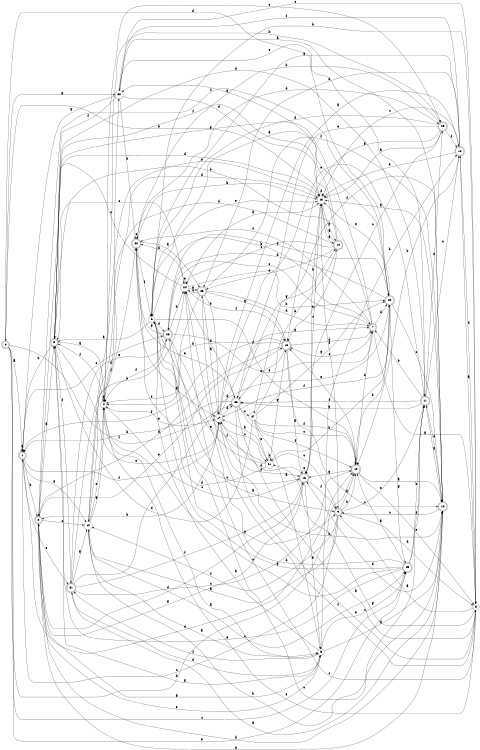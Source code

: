 digraph n26_8 {
__start0 [label="" shape="none"];

rankdir=LR;
size="8,5";

s0 [style="rounded,filled", color="black", fillcolor="white" shape="doublecircle", label="0"];
s1 [style="rounded,filled", color="black", fillcolor="white" shape="doublecircle", label="1"];
s2 [style="rounded,filled", color="black", fillcolor="white" shape="doublecircle", label="2"];
s3 [style="rounded,filled", color="black", fillcolor="white" shape="doublecircle", label="3"];
s4 [style="filled", color="black", fillcolor="white" shape="circle", label="4"];
s5 [style="filled", color="black", fillcolor="white" shape="circle", label="5"];
s6 [style="filled", color="black", fillcolor="white" shape="circle", label="6"];
s7 [style="rounded,filled", color="black", fillcolor="white" shape="doublecircle", label="7"];
s8 [style="filled", color="black", fillcolor="white" shape="circle", label="8"];
s9 [style="rounded,filled", color="black", fillcolor="white" shape="doublecircle", label="9"];
s10 [style="filled", color="black", fillcolor="white" shape="circle", label="10"];
s11 [style="rounded,filled", color="black", fillcolor="white" shape="doublecircle", label="11"];
s12 [style="rounded,filled", color="black", fillcolor="white" shape="doublecircle", label="12"];
s13 [style="filled", color="black", fillcolor="white" shape="circle", label="13"];
s14 [style="rounded,filled", color="black", fillcolor="white" shape="doublecircle", label="14"];
s15 [style="rounded,filled", color="black", fillcolor="white" shape="doublecircle", label="15"];
s16 [style="rounded,filled", color="black", fillcolor="white" shape="doublecircle", label="16"];
s17 [style="filled", color="black", fillcolor="white" shape="circle", label="17"];
s18 [style="rounded,filled", color="black", fillcolor="white" shape="doublecircle", label="18"];
s19 [style="rounded,filled", color="black", fillcolor="white" shape="doublecircle", label="19"];
s20 [style="rounded,filled", color="black", fillcolor="white" shape="doublecircle", label="20"];
s21 [style="filled", color="black", fillcolor="white" shape="circle", label="21"];
s22 [style="rounded,filled", color="black", fillcolor="white" shape="doublecircle", label="22"];
s23 [style="rounded,filled", color="black", fillcolor="white" shape="doublecircle", label="23"];
s24 [style="filled", color="black", fillcolor="white" shape="circle", label="24"];
s25 [style="rounded,filled", color="black", fillcolor="white" shape="doublecircle", label="25"];
s26 [style="rounded,filled", color="black", fillcolor="white" shape="doublecircle", label="26"];
s27 [style="filled", color="black", fillcolor="white" shape="circle", label="27"];
s28 [style="rounded,filled", color="black", fillcolor="white" shape="doublecircle", label="28"];
s29 [style="rounded,filled", color="black", fillcolor="white" shape="doublecircle", label="29"];
s30 [style="filled", color="black", fillcolor="white" shape="circle", label="30"];
s31 [style="rounded,filled", color="black", fillcolor="white" shape="doublecircle", label="31"];
s0 -> s1 [label="a"];
s0 -> s19 [label="b"];
s0 -> s29 [label="c"];
s0 -> s20 [label="d"];
s0 -> s29 [label="e"];
s0 -> s26 [label="f"];
s0 -> s30 [label="g"];
s1 -> s1 [label="a"];
s1 -> s2 [label="b"];
s1 -> s28 [label="c"];
s1 -> s19 [label="d"];
s1 -> s31 [label="e"];
s1 -> s17 [label="f"];
s1 -> s10 [label="g"];
s2 -> s3 [label="a"];
s2 -> s12 [label="b"];
s2 -> s10 [label="c"];
s2 -> s16 [label="d"];
s2 -> s15 [label="e"];
s2 -> s20 [label="f"];
s2 -> s5 [label="g"];
s3 -> s4 [label="a"];
s3 -> s1 [label="b"];
s3 -> s24 [label="c"];
s3 -> s13 [label="d"];
s3 -> s17 [label="e"];
s3 -> s31 [label="f"];
s3 -> s5 [label="g"];
s4 -> s5 [label="a"];
s4 -> s25 [label="b"];
s4 -> s25 [label="c"];
s4 -> s30 [label="d"];
s4 -> s17 [label="e"];
s4 -> s3 [label="f"];
s4 -> s4 [label="g"];
s5 -> s6 [label="a"];
s5 -> s18 [label="b"];
s5 -> s29 [label="c"];
s5 -> s31 [label="d"];
s5 -> s2 [label="e"];
s5 -> s31 [label="f"];
s5 -> s12 [label="g"];
s6 -> s3 [label="a"];
s6 -> s7 [label="b"];
s6 -> s16 [label="c"];
s6 -> s28 [label="d"];
s6 -> s13 [label="e"];
s6 -> s19 [label="f"];
s6 -> s9 [label="g"];
s7 -> s8 [label="a"];
s7 -> s3 [label="b"];
s7 -> s28 [label="c"];
s7 -> s20 [label="d"];
s7 -> s15 [label="e"];
s7 -> s22 [label="f"];
s7 -> s3 [label="g"];
s8 -> s9 [label="a"];
s8 -> s6 [label="b"];
s8 -> s24 [label="c"];
s8 -> s18 [label="d"];
s8 -> s4 [label="e"];
s8 -> s23 [label="f"];
s8 -> s21 [label="g"];
s9 -> s10 [label="a"];
s9 -> s19 [label="b"];
s9 -> s1 [label="c"];
s9 -> s8 [label="d"];
s9 -> s11 [label="e"];
s9 -> s10 [label="f"];
s9 -> s19 [label="g"];
s10 -> s5 [label="a"];
s10 -> s11 [label="b"];
s10 -> s29 [label="c"];
s10 -> s13 [label="d"];
s10 -> s4 [label="e"];
s10 -> s22 [label="f"];
s10 -> s4 [label="g"];
s11 -> s12 [label="a"];
s11 -> s7 [label="b"];
s11 -> s18 [label="c"];
s11 -> s3 [label="d"];
s11 -> s25 [label="e"];
s11 -> s26 [label="f"];
s11 -> s26 [label="g"];
s12 -> s13 [label="a"];
s12 -> s17 [label="b"];
s12 -> s9 [label="c"];
s12 -> s16 [label="d"];
s12 -> s11 [label="e"];
s12 -> s27 [label="f"];
s12 -> s2 [label="g"];
s13 -> s14 [label="a"];
s13 -> s0 [label="b"];
s13 -> s16 [label="c"];
s13 -> s13 [label="d"];
s13 -> s10 [label="e"];
s13 -> s9 [label="f"];
s13 -> s14 [label="g"];
s14 -> s13 [label="a"];
s14 -> s15 [label="b"];
s14 -> s24 [label="c"];
s14 -> s4 [label="d"];
s14 -> s23 [label="e"];
s14 -> s3 [label="f"];
s14 -> s30 [label="g"];
s15 -> s16 [label="a"];
s15 -> s4 [label="b"];
s15 -> s12 [label="c"];
s15 -> s7 [label="d"];
s15 -> s26 [label="e"];
s15 -> s1 [label="f"];
s15 -> s2 [label="g"];
s16 -> s5 [label="a"];
s16 -> s13 [label="b"];
s16 -> s4 [label="c"];
s16 -> s17 [label="d"];
s16 -> s16 [label="e"];
s16 -> s9 [label="f"];
s16 -> s2 [label="g"];
s17 -> s18 [label="a"];
s17 -> s2 [label="b"];
s17 -> s21 [label="c"];
s17 -> s26 [label="d"];
s17 -> s11 [label="e"];
s17 -> s16 [label="f"];
s17 -> s7 [label="g"];
s18 -> s8 [label="a"];
s18 -> s19 [label="b"];
s18 -> s13 [label="c"];
s18 -> s23 [label="d"];
s18 -> s13 [label="e"];
s18 -> s30 [label="f"];
s18 -> s6 [label="g"];
s19 -> s12 [label="a"];
s19 -> s20 [label="b"];
s19 -> s8 [label="c"];
s19 -> s7 [label="d"];
s19 -> s15 [label="e"];
s19 -> s19 [label="f"];
s19 -> s16 [label="g"];
s20 -> s6 [label="a"];
s20 -> s21 [label="b"];
s20 -> s12 [label="c"];
s20 -> s28 [label="d"];
s20 -> s13 [label="e"];
s20 -> s17 [label="f"];
s20 -> s29 [label="g"];
s21 -> s17 [label="a"];
s21 -> s21 [label="b"];
s21 -> s9 [label="c"];
s21 -> s22 [label="d"];
s21 -> s6 [label="e"];
s21 -> s24 [label="f"];
s21 -> s15 [label="g"];
s22 -> s23 [label="a"];
s22 -> s13 [label="b"];
s22 -> s22 [label="c"];
s22 -> s25 [label="d"];
s22 -> s26 [label="e"];
s22 -> s6 [label="f"];
s22 -> s17 [label="g"];
s23 -> s17 [label="a"];
s23 -> s17 [label="b"];
s23 -> s24 [label="c"];
s23 -> s7 [label="d"];
s23 -> s4 [label="e"];
s23 -> s12 [label="f"];
s23 -> s15 [label="g"];
s24 -> s13 [label="a"];
s24 -> s20 [label="b"];
s24 -> s2 [label="c"];
s24 -> s22 [label="d"];
s24 -> s24 [label="e"];
s24 -> s15 [label="f"];
s24 -> s23 [label="g"];
s25 -> s13 [label="a"];
s25 -> s22 [label="b"];
s25 -> s16 [label="c"];
s25 -> s6 [label="d"];
s25 -> s26 [label="e"];
s25 -> s18 [label="f"];
s25 -> s15 [label="g"];
s26 -> s8 [label="a"];
s26 -> s1 [label="b"];
s26 -> s27 [label="c"];
s26 -> s24 [label="d"];
s26 -> s8 [label="e"];
s26 -> s19 [label="f"];
s26 -> s14 [label="g"];
s27 -> s5 [label="a"];
s27 -> s14 [label="b"];
s27 -> s19 [label="c"];
s27 -> s3 [label="d"];
s27 -> s21 [label="e"];
s27 -> s19 [label="f"];
s27 -> s20 [label="g"];
s28 -> s9 [label="a"];
s28 -> s24 [label="b"];
s28 -> s12 [label="c"];
s28 -> s20 [label="d"];
s28 -> s7 [label="e"];
s28 -> s4 [label="f"];
s28 -> s22 [label="g"];
s29 -> s19 [label="a"];
s29 -> s11 [label="b"];
s29 -> s4 [label="c"];
s29 -> s28 [label="d"];
s29 -> s3 [label="e"];
s29 -> s11 [label="f"];
s29 -> s6 [label="g"];
s30 -> s12 [label="a"];
s30 -> s22 [label="b"];
s30 -> s8 [label="c"];
s30 -> s13 [label="d"];
s30 -> s11 [label="e"];
s30 -> s3 [label="f"];
s30 -> s1 [label="g"];
s31 -> s12 [label="a"];
s31 -> s24 [label="b"];
s31 -> s19 [label="c"];
s31 -> s20 [label="d"];
s31 -> s28 [label="e"];
s31 -> s16 [label="f"];
s31 -> s10 [label="g"];

}